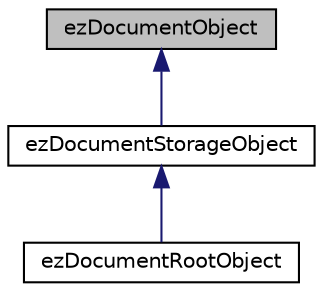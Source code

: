 digraph "ezDocumentObject"
{
 // LATEX_PDF_SIZE
  edge [fontname="Helvetica",fontsize="10",labelfontname="Helvetica",labelfontsize="10"];
  node [fontname="Helvetica",fontsize="10",shape=record];
  Node1 [label="ezDocumentObject",height=0.2,width=0.4,color="black", fillcolor="grey75", style="filled", fontcolor="black",tooltip=" "];
  Node1 -> Node2 [dir="back",color="midnightblue",fontsize="10",style="solid",fontname="Helvetica"];
  Node2 [label="ezDocumentStorageObject",height=0.2,width=0.4,color="black", fillcolor="white", style="filled",URL="$d4/db9/classez_document_storage_object.htm",tooltip=" "];
  Node2 -> Node3 [dir="back",color="midnightblue",fontsize="10",style="solid",fontname="Helvetica"];
  Node3 [label="ezDocumentRootObject",height=0.2,width=0.4,color="black", fillcolor="white", style="filled",URL="$d5/d32/classez_document_root_object.htm",tooltip=" "];
}
